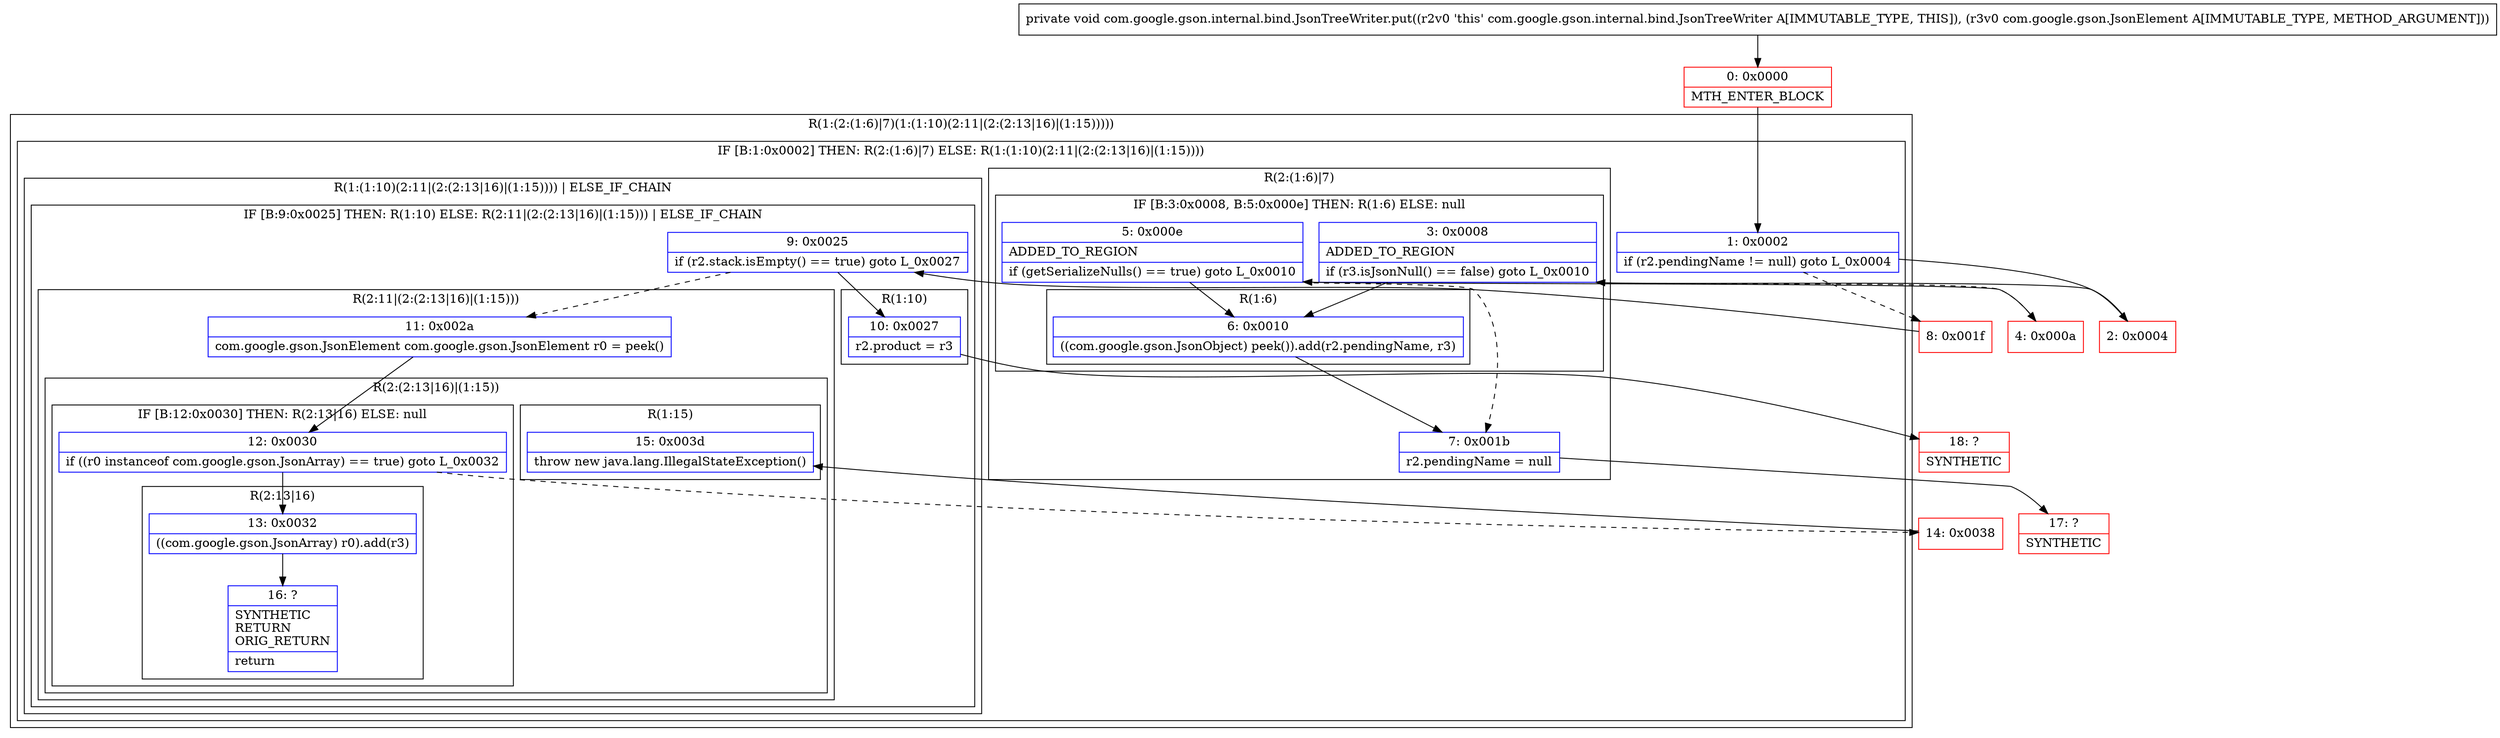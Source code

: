 digraph "CFG forcom.google.gson.internal.bind.JsonTreeWriter.put(Lcom\/google\/gson\/JsonElement;)V" {
subgraph cluster_Region_1199468483 {
label = "R(1:(2:(1:6)|7)(1:(1:10)(2:11|(2:(2:13|16)|(1:15)))))";
node [shape=record,color=blue];
subgraph cluster_IfRegion_271705047 {
label = "IF [B:1:0x0002] THEN: R(2:(1:6)|7) ELSE: R(1:(1:10)(2:11|(2:(2:13|16)|(1:15))))";
node [shape=record,color=blue];
Node_1 [shape=record,label="{1\:\ 0x0002|if (r2.pendingName != null) goto L_0x0004\l}"];
subgraph cluster_Region_1456328966 {
label = "R(2:(1:6)|7)";
node [shape=record,color=blue];
subgraph cluster_IfRegion_609614769 {
label = "IF [B:3:0x0008, B:5:0x000e] THEN: R(1:6) ELSE: null";
node [shape=record,color=blue];
Node_3 [shape=record,label="{3\:\ 0x0008|ADDED_TO_REGION\l|if (r3.isJsonNull() == false) goto L_0x0010\l}"];
Node_5 [shape=record,label="{5\:\ 0x000e|ADDED_TO_REGION\l|if (getSerializeNulls() == true) goto L_0x0010\l}"];
subgraph cluster_Region_274831503 {
label = "R(1:6)";
node [shape=record,color=blue];
Node_6 [shape=record,label="{6\:\ 0x0010|((com.google.gson.JsonObject) peek()).add(r2.pendingName, r3)\l}"];
}
}
Node_7 [shape=record,label="{7\:\ 0x001b|r2.pendingName = null\l}"];
}
subgraph cluster_Region_265420303 {
label = "R(1:(1:10)(2:11|(2:(2:13|16)|(1:15)))) | ELSE_IF_CHAIN\l";
node [shape=record,color=blue];
subgraph cluster_IfRegion_934042386 {
label = "IF [B:9:0x0025] THEN: R(1:10) ELSE: R(2:11|(2:(2:13|16)|(1:15))) | ELSE_IF_CHAIN\l";
node [shape=record,color=blue];
Node_9 [shape=record,label="{9\:\ 0x0025|if (r2.stack.isEmpty() == true) goto L_0x0027\l}"];
subgraph cluster_Region_1009755685 {
label = "R(1:10)";
node [shape=record,color=blue];
Node_10 [shape=record,label="{10\:\ 0x0027|r2.product = r3\l}"];
}
subgraph cluster_Region_1943254275 {
label = "R(2:11|(2:(2:13|16)|(1:15)))";
node [shape=record,color=blue];
Node_11 [shape=record,label="{11\:\ 0x002a|com.google.gson.JsonElement com.google.gson.JsonElement r0 = peek()\l}"];
subgraph cluster_Region_538371279 {
label = "R(2:(2:13|16)|(1:15))";
node [shape=record,color=blue];
subgraph cluster_IfRegion_1562806583 {
label = "IF [B:12:0x0030] THEN: R(2:13|16) ELSE: null";
node [shape=record,color=blue];
Node_12 [shape=record,label="{12\:\ 0x0030|if ((r0 instanceof com.google.gson.JsonArray) == true) goto L_0x0032\l}"];
subgraph cluster_Region_1175270200 {
label = "R(2:13|16)";
node [shape=record,color=blue];
Node_13 [shape=record,label="{13\:\ 0x0032|((com.google.gson.JsonArray) r0).add(r3)\l}"];
Node_16 [shape=record,label="{16\:\ ?|SYNTHETIC\lRETURN\lORIG_RETURN\l|return\l}"];
}
}
subgraph cluster_Region_548886340 {
label = "R(1:15)";
node [shape=record,color=blue];
Node_15 [shape=record,label="{15\:\ 0x003d|throw new java.lang.IllegalStateException()\l}"];
}
}
}
}
}
}
}
Node_0 [shape=record,color=red,label="{0\:\ 0x0000|MTH_ENTER_BLOCK\l}"];
Node_2 [shape=record,color=red,label="{2\:\ 0x0004}"];
Node_4 [shape=record,color=red,label="{4\:\ 0x000a}"];
Node_8 [shape=record,color=red,label="{8\:\ 0x001f}"];
Node_14 [shape=record,color=red,label="{14\:\ 0x0038}"];
Node_17 [shape=record,color=red,label="{17\:\ ?|SYNTHETIC\l}"];
Node_18 [shape=record,color=red,label="{18\:\ ?|SYNTHETIC\l}"];
MethodNode[shape=record,label="{private void com.google.gson.internal.bind.JsonTreeWriter.put((r2v0 'this' com.google.gson.internal.bind.JsonTreeWriter A[IMMUTABLE_TYPE, THIS]), (r3v0 com.google.gson.JsonElement A[IMMUTABLE_TYPE, METHOD_ARGUMENT])) }"];
MethodNode -> Node_0;
Node_1 -> Node_2;
Node_1 -> Node_8[style=dashed];
Node_3 -> Node_4[style=dashed];
Node_3 -> Node_6;
Node_5 -> Node_6;
Node_5 -> Node_7[style=dashed];
Node_6 -> Node_7;
Node_7 -> Node_17;
Node_9 -> Node_10;
Node_9 -> Node_11[style=dashed];
Node_10 -> Node_18;
Node_11 -> Node_12;
Node_12 -> Node_13;
Node_12 -> Node_14[style=dashed];
Node_13 -> Node_16;
Node_0 -> Node_1;
Node_2 -> Node_3;
Node_4 -> Node_5;
Node_8 -> Node_9;
Node_14 -> Node_15;
}

